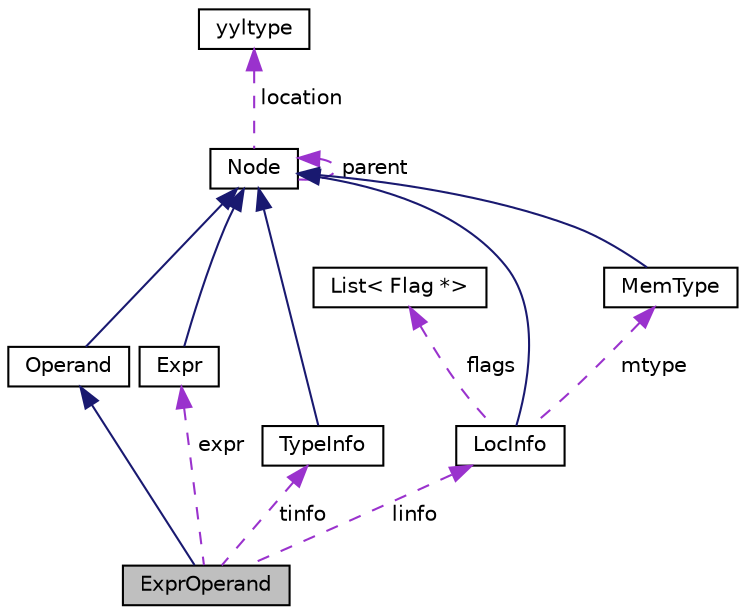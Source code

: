 digraph "ExprOperand"
{
  edge [fontname="Helvetica",fontsize="10",labelfontname="Helvetica",labelfontsize="10"];
  node [fontname="Helvetica",fontsize="10",shape=record];
  Node3 [label="ExprOperand",height=0.2,width=0.4,color="black", fillcolor="grey75", style="filled", fontcolor="black"];
  Node4 -> Node3 [dir="back",color="midnightblue",fontsize="10",style="solid"];
  Node4 [label="Operand",height=0.2,width=0.4,color="black", fillcolor="white", style="filled",URL="$class_operand.html"];
  Node5 -> Node4 [dir="back",color="midnightblue",fontsize="10",style="solid"];
  Node5 [label="Node",height=0.2,width=0.4,color="black", fillcolor="white", style="filled",URL="$class_node.html"];
  Node5 -> Node5 [dir="back",color="darkorchid3",fontsize="10",style="dashed",label=" parent" ];
  Node6 -> Node5 [dir="back",color="darkorchid3",fontsize="10",style="dashed",label=" location" ];
  Node6 [label="yyltype",height=0.2,width=0.4,color="black", fillcolor="white", style="filled",URL="$structyyltype.html"];
  Node7 -> Node3 [dir="back",color="darkorchid3",fontsize="10",style="dashed",label=" expr" ];
  Node7 [label="Expr",height=0.2,width=0.4,color="black", fillcolor="white", style="filled",URL="$class_expr.html"];
  Node5 -> Node7 [dir="back",color="midnightblue",fontsize="10",style="solid"];
  Node8 -> Node3 [dir="back",color="darkorchid3",fontsize="10",style="dashed",label=" tinfo" ];
  Node8 [label="TypeInfo",height=0.2,width=0.4,color="black", fillcolor="white", style="filled",URL="$class_type_info.html"];
  Node5 -> Node8 [dir="back",color="midnightblue",fontsize="10",style="solid"];
  Node9 -> Node3 [dir="back",color="darkorchid3",fontsize="10",style="dashed",label=" linfo" ];
  Node9 [label="LocInfo",height=0.2,width=0.4,color="black", fillcolor="white", style="filled",URL="$class_loc_info.html"];
  Node5 -> Node9 [dir="back",color="midnightblue",fontsize="10",style="solid"];
  Node10 -> Node9 [dir="back",color="darkorchid3",fontsize="10",style="dashed",label=" mtype" ];
  Node10 [label="MemType",height=0.2,width=0.4,color="black", fillcolor="white", style="filled",URL="$class_mem_type.html"];
  Node5 -> Node10 [dir="back",color="midnightblue",fontsize="10",style="solid"];
  Node11 -> Node9 [dir="back",color="darkorchid3",fontsize="10",style="dashed",label=" flags" ];
  Node11 [label="List\< Flag *\>",height=0.2,width=0.4,color="black", fillcolor="white", style="filled",URL="$class_list.html"];
}
